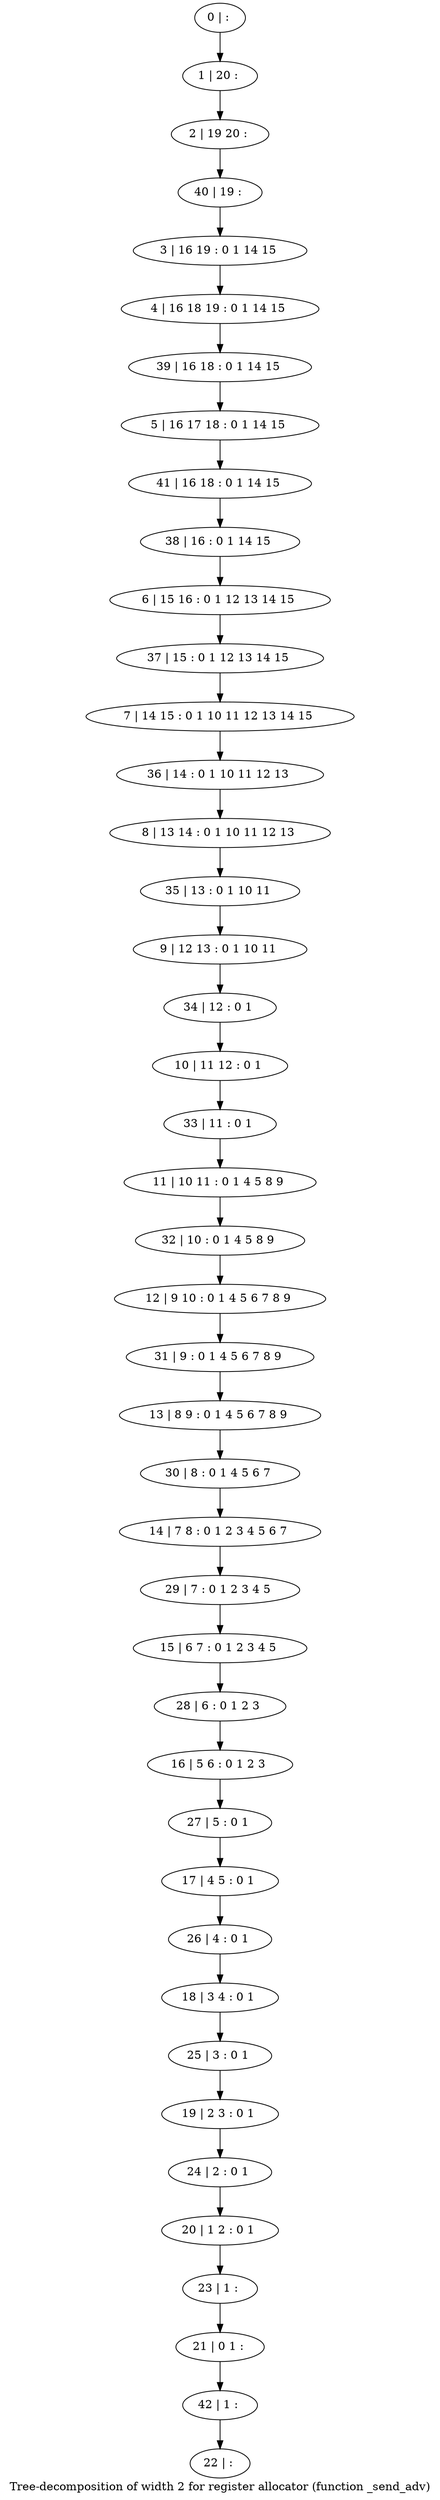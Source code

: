digraph G {
graph [label="Tree-decomposition of width 2 for register allocator (function _send_adv)"]
0[label="0 | : "];
1[label="1 | 20 : "];
2[label="2 | 19 20 : "];
3[label="3 | 16 19 : 0 1 14 15 "];
4[label="4 | 16 18 19 : 0 1 14 15 "];
5[label="5 | 16 17 18 : 0 1 14 15 "];
6[label="6 | 15 16 : 0 1 12 13 14 15 "];
7[label="7 | 14 15 : 0 1 10 11 12 13 14 15 "];
8[label="8 | 13 14 : 0 1 10 11 12 13 "];
9[label="9 | 12 13 : 0 1 10 11 "];
10[label="10 | 11 12 : 0 1 "];
11[label="11 | 10 11 : 0 1 4 5 8 9 "];
12[label="12 | 9 10 : 0 1 4 5 6 7 8 9 "];
13[label="13 | 8 9 : 0 1 4 5 6 7 8 9 "];
14[label="14 | 7 8 : 0 1 2 3 4 5 6 7 "];
15[label="15 | 6 7 : 0 1 2 3 4 5 "];
16[label="16 | 5 6 : 0 1 2 3 "];
17[label="17 | 4 5 : 0 1 "];
18[label="18 | 3 4 : 0 1 "];
19[label="19 | 2 3 : 0 1 "];
20[label="20 | 1 2 : 0 1 "];
21[label="21 | 0 1 : "];
22[label="22 | : "];
23[label="23 | 1 : "];
24[label="24 | 2 : 0 1 "];
25[label="25 | 3 : 0 1 "];
26[label="26 | 4 : 0 1 "];
27[label="27 | 5 : 0 1 "];
28[label="28 | 6 : 0 1 2 3 "];
29[label="29 | 7 : 0 1 2 3 4 5 "];
30[label="30 | 8 : 0 1 4 5 6 7 "];
31[label="31 | 9 : 0 1 4 5 6 7 8 9 "];
32[label="32 | 10 : 0 1 4 5 8 9 "];
33[label="33 | 11 : 0 1 "];
34[label="34 | 12 : 0 1 "];
35[label="35 | 13 : 0 1 10 11 "];
36[label="36 | 14 : 0 1 10 11 12 13 "];
37[label="37 | 15 : 0 1 12 13 14 15 "];
38[label="38 | 16 : 0 1 14 15 "];
39[label="39 | 16 18 : 0 1 14 15 "];
40[label="40 | 19 : "];
41[label="41 | 16 18 : 0 1 14 15 "];
42[label="42 | 1 : "];
0->1 ;
1->2 ;
3->4 ;
23->21 ;
20->23 ;
24->20 ;
19->24 ;
25->19 ;
18->25 ;
26->18 ;
17->26 ;
27->17 ;
16->27 ;
28->16 ;
15->28 ;
29->15 ;
14->29 ;
30->14 ;
13->30 ;
31->13 ;
12->31 ;
32->12 ;
11->32 ;
33->11 ;
10->33 ;
34->10 ;
9->34 ;
35->9 ;
8->35 ;
36->8 ;
7->36 ;
37->7 ;
6->37 ;
38->6 ;
39->5 ;
4->39 ;
40->3 ;
2->40 ;
41->38 ;
5->41 ;
42->22 ;
21->42 ;
}
